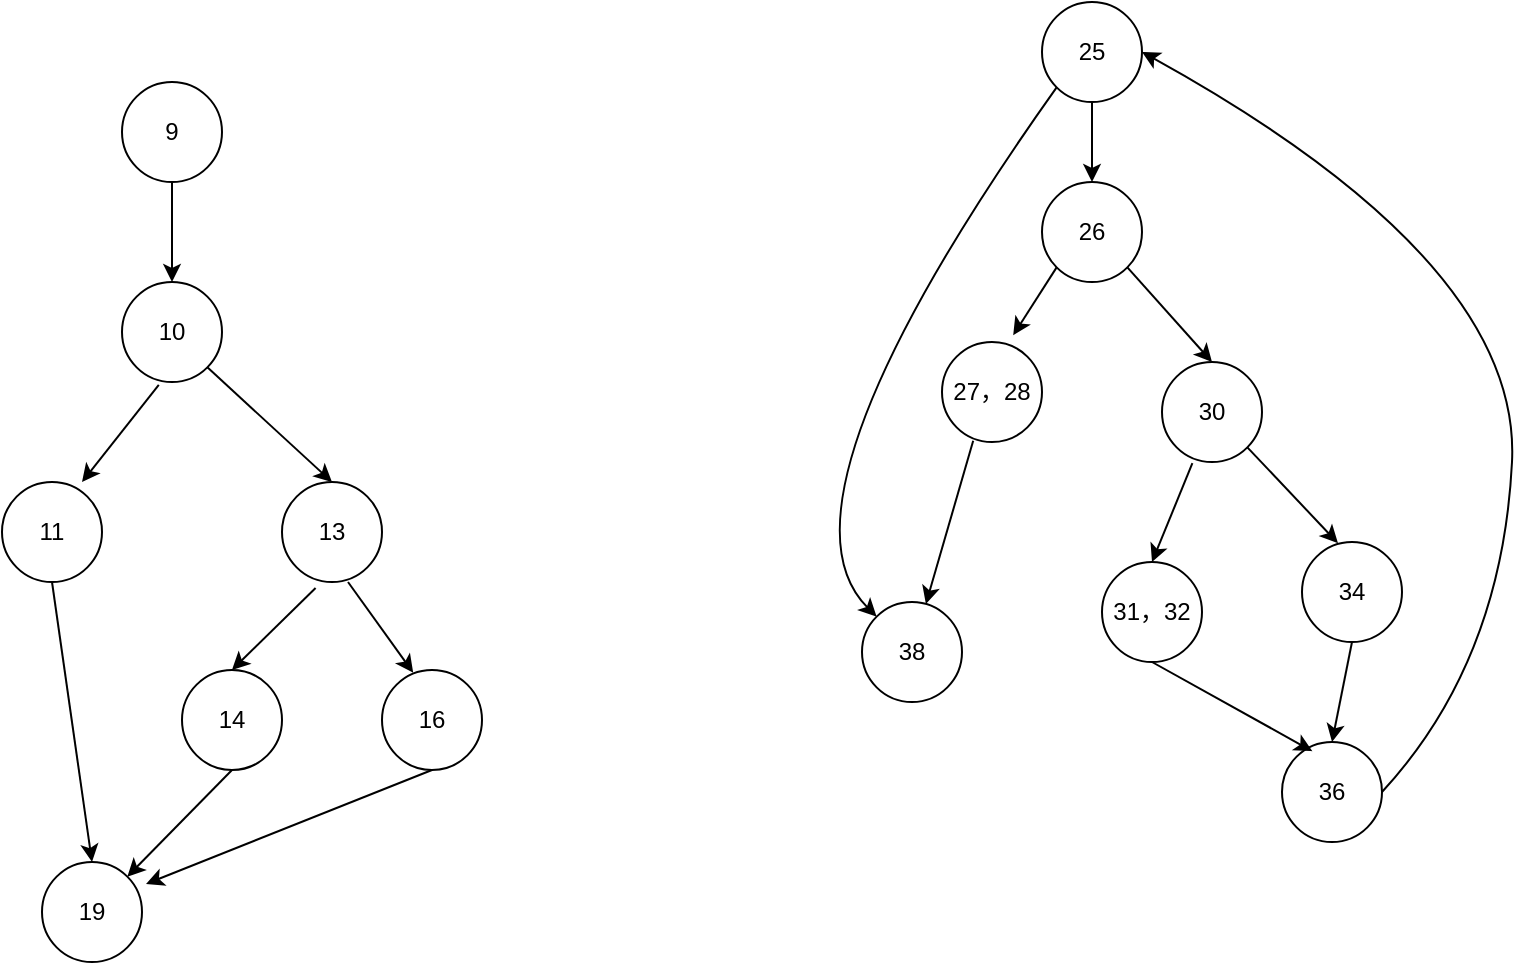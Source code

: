 <mxfile version="24.2.2" type="github">
  <diagram id="6a731a19-8d31-9384-78a2-239565b7b9f0" name="Page-1">
    <mxGraphModel dx="1290" dy="541" grid="1" gridSize="10" guides="1" tooltips="1" connect="1" arrows="1" fold="1" page="1" pageScale="1" pageWidth="1169" pageHeight="827" background="none" math="0" shadow="0">
      <root>
        <mxCell id="0" />
        <mxCell id="1" parent="0" />
        <mxCell id="ZEwApvpqsEBFfj1AW_El-66" style="edgeStyle=orthogonalEdgeStyle;rounded=0;orthogonalLoop=1;jettySize=auto;html=1;exitX=0.5;exitY=1;exitDx=0;exitDy=0;" edge="1" parent="1" source="ZEwApvpqsEBFfj1AW_El-55" target="ZEwApvpqsEBFfj1AW_El-59">
          <mxGeometry relative="1" as="geometry" />
        </mxCell>
        <mxCell id="ZEwApvpqsEBFfj1AW_El-55" value="9" style="ellipse;whiteSpace=wrap;html=1;aspect=fixed;" vertex="1" parent="1">
          <mxGeometry x="410" y="120" width="50" height="50" as="geometry" />
        </mxCell>
        <mxCell id="ZEwApvpqsEBFfj1AW_El-59" value="10" style="ellipse;whiteSpace=wrap;html=1;aspect=fixed;" vertex="1" parent="1">
          <mxGeometry x="410" y="220" width="50" height="50" as="geometry" />
        </mxCell>
        <mxCell id="ZEwApvpqsEBFfj1AW_El-60" value="13" style="ellipse;whiteSpace=wrap;html=1;aspect=fixed;" vertex="1" parent="1">
          <mxGeometry x="490" y="320" width="50" height="50" as="geometry" />
        </mxCell>
        <mxCell id="ZEwApvpqsEBFfj1AW_El-61" value="11" style="ellipse;whiteSpace=wrap;html=1;aspect=fixed;" vertex="1" parent="1">
          <mxGeometry x="350" y="320" width="50" height="50" as="geometry" />
        </mxCell>
        <mxCell id="ZEwApvpqsEBFfj1AW_El-62" value="19" style="ellipse;whiteSpace=wrap;html=1;aspect=fixed;" vertex="1" parent="1">
          <mxGeometry x="370" y="510" width="50" height="50" as="geometry" />
        </mxCell>
        <mxCell id="ZEwApvpqsEBFfj1AW_El-63" value="16" style="ellipse;whiteSpace=wrap;html=1;aspect=fixed;" vertex="1" parent="1">
          <mxGeometry x="540" y="414" width="50" height="50" as="geometry" />
        </mxCell>
        <mxCell id="ZEwApvpqsEBFfj1AW_El-64" value="14" style="ellipse;whiteSpace=wrap;html=1;aspect=fixed;" vertex="1" parent="1">
          <mxGeometry x="440" y="414" width="50" height="50" as="geometry" />
        </mxCell>
        <mxCell id="ZEwApvpqsEBFfj1AW_El-65" value="" style="endArrow=classic;html=1;rounded=0;entryX=0.8;entryY=0;entryDx=0;entryDy=0;entryPerimeter=0;exitX=0.368;exitY=1.028;exitDx=0;exitDy=0;exitPerimeter=0;" edge="1" parent="1" source="ZEwApvpqsEBFfj1AW_El-59" target="ZEwApvpqsEBFfj1AW_El-61">
          <mxGeometry width="50" height="50" relative="1" as="geometry">
            <mxPoint x="560" y="370" as="sourcePoint" />
            <mxPoint x="610" y="320" as="targetPoint" />
          </mxGeometry>
        </mxCell>
        <mxCell id="ZEwApvpqsEBFfj1AW_El-69" value="" style="endArrow=classic;html=1;rounded=0;exitX=1;exitY=1;exitDx=0;exitDy=0;entryX=0.5;entryY=0;entryDx=0;entryDy=0;" edge="1" parent="1" source="ZEwApvpqsEBFfj1AW_El-59" target="ZEwApvpqsEBFfj1AW_El-60">
          <mxGeometry width="50" height="50" relative="1" as="geometry">
            <mxPoint x="470" y="320" as="sourcePoint" />
            <mxPoint x="520" y="270" as="targetPoint" />
          </mxGeometry>
        </mxCell>
        <mxCell id="ZEwApvpqsEBFfj1AW_El-70" value="" style="endArrow=classic;html=1;rounded=0;exitX=1;exitY=1;exitDx=0;exitDy=0;entryX=0.312;entryY=0.028;entryDx=0;entryDy=0;entryPerimeter=0;" edge="1" parent="1" target="ZEwApvpqsEBFfj1AW_El-63">
          <mxGeometry width="50" height="50" relative="1" as="geometry">
            <mxPoint x="523" y="370" as="sourcePoint" />
            <mxPoint x="585" y="427" as="targetPoint" />
          </mxGeometry>
        </mxCell>
        <mxCell id="ZEwApvpqsEBFfj1AW_El-71" value="" style="endArrow=classic;html=1;rounded=0;entryX=0.5;entryY=0;entryDx=0;entryDy=0;exitX=0.336;exitY=1.06;exitDx=0;exitDy=0;exitPerimeter=0;" edge="1" parent="1" source="ZEwApvpqsEBFfj1AW_El-60" target="ZEwApvpqsEBFfj1AW_El-64">
          <mxGeometry width="50" height="50" relative="1" as="geometry">
            <mxPoint x="230" y="500" as="sourcePoint" />
            <mxPoint x="280" y="450" as="targetPoint" />
          </mxGeometry>
        </mxCell>
        <mxCell id="ZEwApvpqsEBFfj1AW_El-72" value="" style="endArrow=classic;html=1;rounded=0;entryX=0.5;entryY=0;entryDx=0;entryDy=0;exitX=0.5;exitY=1;exitDx=0;exitDy=0;" edge="1" parent="1" source="ZEwApvpqsEBFfj1AW_El-61" target="ZEwApvpqsEBFfj1AW_El-62">
          <mxGeometry width="50" height="50" relative="1" as="geometry">
            <mxPoint x="310" y="480" as="sourcePoint" />
            <mxPoint x="360" y="430" as="targetPoint" />
          </mxGeometry>
        </mxCell>
        <mxCell id="ZEwApvpqsEBFfj1AW_El-73" value="" style="endArrow=classic;html=1;rounded=0;exitX=0.5;exitY=1;exitDx=0;exitDy=0;entryX=1;entryY=0;entryDx=0;entryDy=0;" edge="1" parent="1" source="ZEwApvpqsEBFfj1AW_El-64" target="ZEwApvpqsEBFfj1AW_El-62">
          <mxGeometry width="50" height="50" relative="1" as="geometry">
            <mxPoint x="490" y="550" as="sourcePoint" />
            <mxPoint x="540" y="500" as="targetPoint" />
          </mxGeometry>
        </mxCell>
        <mxCell id="ZEwApvpqsEBFfj1AW_El-74" value="" style="endArrow=classic;html=1;rounded=0;exitX=0.5;exitY=1;exitDx=0;exitDy=0;entryX=1.04;entryY=0.22;entryDx=0;entryDy=0;entryPerimeter=0;" edge="1" parent="1" source="ZEwApvpqsEBFfj1AW_El-63" target="ZEwApvpqsEBFfj1AW_El-62">
          <mxGeometry width="50" height="50" relative="1" as="geometry">
            <mxPoint x="530" y="530" as="sourcePoint" />
            <mxPoint x="580" y="480" as="targetPoint" />
          </mxGeometry>
        </mxCell>
        <mxCell id="ZEwApvpqsEBFfj1AW_El-76" value="26" style="ellipse;whiteSpace=wrap;html=1;aspect=fixed;" vertex="1" parent="1">
          <mxGeometry x="870" y="170" width="50" height="50" as="geometry" />
        </mxCell>
        <mxCell id="ZEwApvpqsEBFfj1AW_El-78" value="27，28" style="ellipse;whiteSpace=wrap;html=1;aspect=fixed;" vertex="1" parent="1">
          <mxGeometry x="820" y="250" width="50" height="50" as="geometry" />
        </mxCell>
        <mxCell id="ZEwApvpqsEBFfj1AW_El-79" value="25" style="ellipse;whiteSpace=wrap;html=1;aspect=fixed;" vertex="1" parent="1">
          <mxGeometry x="870" y="80" width="50" height="50" as="geometry" />
        </mxCell>
        <mxCell id="ZEwApvpqsEBFfj1AW_El-80" value="30" style="ellipse;whiteSpace=wrap;html=1;aspect=fixed;" vertex="1" parent="1">
          <mxGeometry x="930" y="260" width="50" height="50" as="geometry" />
        </mxCell>
        <mxCell id="ZEwApvpqsEBFfj1AW_El-81" value="34" style="ellipse;whiteSpace=wrap;html=1;aspect=fixed;" vertex="1" parent="1">
          <mxGeometry x="1000" y="350" width="50" height="50" as="geometry" />
        </mxCell>
        <mxCell id="ZEwApvpqsEBFfj1AW_El-83" value="31，32" style="ellipse;whiteSpace=wrap;html=1;aspect=fixed;" vertex="1" parent="1">
          <mxGeometry x="900" y="360" width="50" height="50" as="geometry" />
        </mxCell>
        <mxCell id="ZEwApvpqsEBFfj1AW_El-84" value="36" style="ellipse;whiteSpace=wrap;html=1;aspect=fixed;" vertex="1" parent="1">
          <mxGeometry x="990" y="450" width="50" height="50" as="geometry" />
        </mxCell>
        <mxCell id="ZEwApvpqsEBFfj1AW_El-85" value="38" style="ellipse;whiteSpace=wrap;html=1;aspect=fixed;" vertex="1" parent="1">
          <mxGeometry x="780" y="380" width="50" height="50" as="geometry" />
        </mxCell>
        <mxCell id="ZEwApvpqsEBFfj1AW_El-86" value="" style="endArrow=classic;html=1;rounded=0;entryX=0.5;entryY=0;entryDx=0;entryDy=0;exitX=0.5;exitY=1;exitDx=0;exitDy=0;" edge="1" parent="1" source="ZEwApvpqsEBFfj1AW_El-79" target="ZEwApvpqsEBFfj1AW_El-76">
          <mxGeometry width="50" height="50" relative="1" as="geometry">
            <mxPoint x="940" y="370" as="sourcePoint" />
            <mxPoint x="990" y="320" as="targetPoint" />
          </mxGeometry>
        </mxCell>
        <mxCell id="ZEwApvpqsEBFfj1AW_El-87" value="" style="endArrow=classic;html=1;rounded=0;entryX=0.712;entryY=-0.068;entryDx=0;entryDy=0;entryPerimeter=0;exitX=0;exitY=1;exitDx=0;exitDy=0;" edge="1" parent="1" source="ZEwApvpqsEBFfj1AW_El-76" target="ZEwApvpqsEBFfj1AW_El-78">
          <mxGeometry width="50" height="50" relative="1" as="geometry">
            <mxPoint x="780" y="240" as="sourcePoint" />
            <mxPoint x="830" y="190" as="targetPoint" />
          </mxGeometry>
        </mxCell>
        <mxCell id="ZEwApvpqsEBFfj1AW_El-88" value="" style="endArrow=classic;html=1;rounded=0;exitX=1;exitY=1;exitDx=0;exitDy=0;entryX=0.5;entryY=0;entryDx=0;entryDy=0;" edge="1" parent="1" source="ZEwApvpqsEBFfj1AW_El-76" target="ZEwApvpqsEBFfj1AW_El-80">
          <mxGeometry width="50" height="50" relative="1" as="geometry">
            <mxPoint x="920" y="300" as="sourcePoint" />
            <mxPoint x="970" y="250" as="targetPoint" />
          </mxGeometry>
        </mxCell>
        <mxCell id="ZEwApvpqsEBFfj1AW_El-89" value="" style="endArrow=classic;html=1;rounded=0;exitX=0.312;exitY=0.988;exitDx=0;exitDy=0;exitPerimeter=0;" edge="1" parent="1" source="ZEwApvpqsEBFfj1AW_El-78" target="ZEwApvpqsEBFfj1AW_El-85">
          <mxGeometry width="50" height="50" relative="1" as="geometry">
            <mxPoint x="700" y="390" as="sourcePoint" />
            <mxPoint x="808.4" y="353.8" as="targetPoint" />
          </mxGeometry>
        </mxCell>
        <mxCell id="ZEwApvpqsEBFfj1AW_El-91" value="" style="endArrow=classic;html=1;rounded=0;entryX=0.5;entryY=0;entryDx=0;entryDy=0;exitX=0.304;exitY=1.012;exitDx=0;exitDy=0;exitPerimeter=0;" edge="1" parent="1" source="ZEwApvpqsEBFfj1AW_El-80" target="ZEwApvpqsEBFfj1AW_El-83">
          <mxGeometry width="50" height="50" relative="1" as="geometry">
            <mxPoint x="870" y="370" as="sourcePoint" />
            <mxPoint x="920" y="320" as="targetPoint" />
          </mxGeometry>
        </mxCell>
        <mxCell id="ZEwApvpqsEBFfj1AW_El-92" value="" style="endArrow=classic;html=1;rounded=0;exitX=1;exitY=1;exitDx=0;exitDy=0;entryX=0.36;entryY=0.012;entryDx=0;entryDy=0;entryPerimeter=0;" edge="1" parent="1" source="ZEwApvpqsEBFfj1AW_El-80" target="ZEwApvpqsEBFfj1AW_El-81">
          <mxGeometry width="50" height="50" relative="1" as="geometry">
            <mxPoint x="990" y="350" as="sourcePoint" />
            <mxPoint x="1040" y="300" as="targetPoint" />
          </mxGeometry>
        </mxCell>
        <mxCell id="ZEwApvpqsEBFfj1AW_El-93" value="" style="endArrow=classic;html=1;rounded=0;exitX=0.5;exitY=1;exitDx=0;exitDy=0;entryX=0.304;entryY=0.092;entryDx=0;entryDy=0;entryPerimeter=0;" edge="1" parent="1" source="ZEwApvpqsEBFfj1AW_El-83" target="ZEwApvpqsEBFfj1AW_El-84">
          <mxGeometry width="50" height="50" relative="1" as="geometry">
            <mxPoint x="950" y="470" as="sourcePoint" />
            <mxPoint x="1000" y="420" as="targetPoint" />
          </mxGeometry>
        </mxCell>
        <mxCell id="ZEwApvpqsEBFfj1AW_El-94" value="" style="endArrow=classic;html=1;rounded=0;exitX=0.5;exitY=1;exitDx=0;exitDy=0;entryX=0.5;entryY=0;entryDx=0;entryDy=0;" edge="1" parent="1" source="ZEwApvpqsEBFfj1AW_El-81" target="ZEwApvpqsEBFfj1AW_El-84">
          <mxGeometry width="50" height="50" relative="1" as="geometry">
            <mxPoint x="1050" y="425" as="sourcePoint" />
            <mxPoint x="1120.711" y="375" as="targetPoint" />
          </mxGeometry>
        </mxCell>
        <mxCell id="ZEwApvpqsEBFfj1AW_El-95" value="" style="curved=1;endArrow=classic;html=1;rounded=0;entryX=1;entryY=0.5;entryDx=0;entryDy=0;exitX=1;exitY=0.5;exitDx=0;exitDy=0;" edge="1" parent="1" source="ZEwApvpqsEBFfj1AW_El-84" target="ZEwApvpqsEBFfj1AW_El-79">
          <mxGeometry width="50" height="50" relative="1" as="geometry">
            <mxPoint x="1100" y="460" as="sourcePoint" />
            <mxPoint x="1150" y="410" as="targetPoint" />
            <Array as="points">
              <mxPoint x="1100" y="410" />
              <mxPoint x="1110" y="210" />
            </Array>
          </mxGeometry>
        </mxCell>
        <mxCell id="ZEwApvpqsEBFfj1AW_El-96" value="" style="curved=1;endArrow=classic;html=1;rounded=0;entryX=0;entryY=0;entryDx=0;entryDy=0;exitX=0;exitY=1;exitDx=0;exitDy=0;" edge="1" parent="1" source="ZEwApvpqsEBFfj1AW_El-79" target="ZEwApvpqsEBFfj1AW_El-85">
          <mxGeometry width="50" height="50" relative="1" as="geometry">
            <mxPoint x="670" y="270" as="sourcePoint" />
            <mxPoint x="720" y="220" as="targetPoint" />
            <Array as="points">
              <mxPoint x="730" y="330" />
            </Array>
          </mxGeometry>
        </mxCell>
      </root>
    </mxGraphModel>
  </diagram>
</mxfile>
